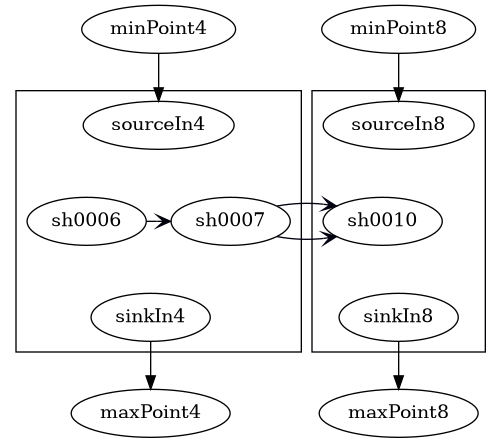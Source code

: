{
  "sha1": "b5kymdwib577c4350hkhrp2auw0smp4",
  "insertion": {
    "when": "2024-05-30T20:48:22.018Z",
    "user": "plantuml@gmail.com"
  }
}
@startuml
digraph unix {
{rank=min;minPoint4; minPoint8; }
{rank=max;maxPoint4 ;maxPoint8 ;}
subgraph cluster4 {style=solid;color="#000004";
{rank = source; sourceIn4 ;}
minPoint4->sourceIn4  [weight=999];
{rank = sink; sinkIn4 ;}
sinkIn4->maxPoint4  [weight=999];

sh0006;
sh0007 ;
sh0006->sh0007[arrowtail=none,arrowhead=open,color="#00000B",minlen=0];
}
subgraph cluster8 {style=solid;color="#000008";
{rank = source; sourceIn8 ;}
minPoint8->sourceIn8  [weight=999];
{rank = sink; sinkIn8 ;}
sinkIn8->maxPoint8  [weight=999];
sh0010 ;
sh0007->sh0010[arrowtail=none,arrowhead=open,color="#00000F",minlen=1];
}

}
@enduml
